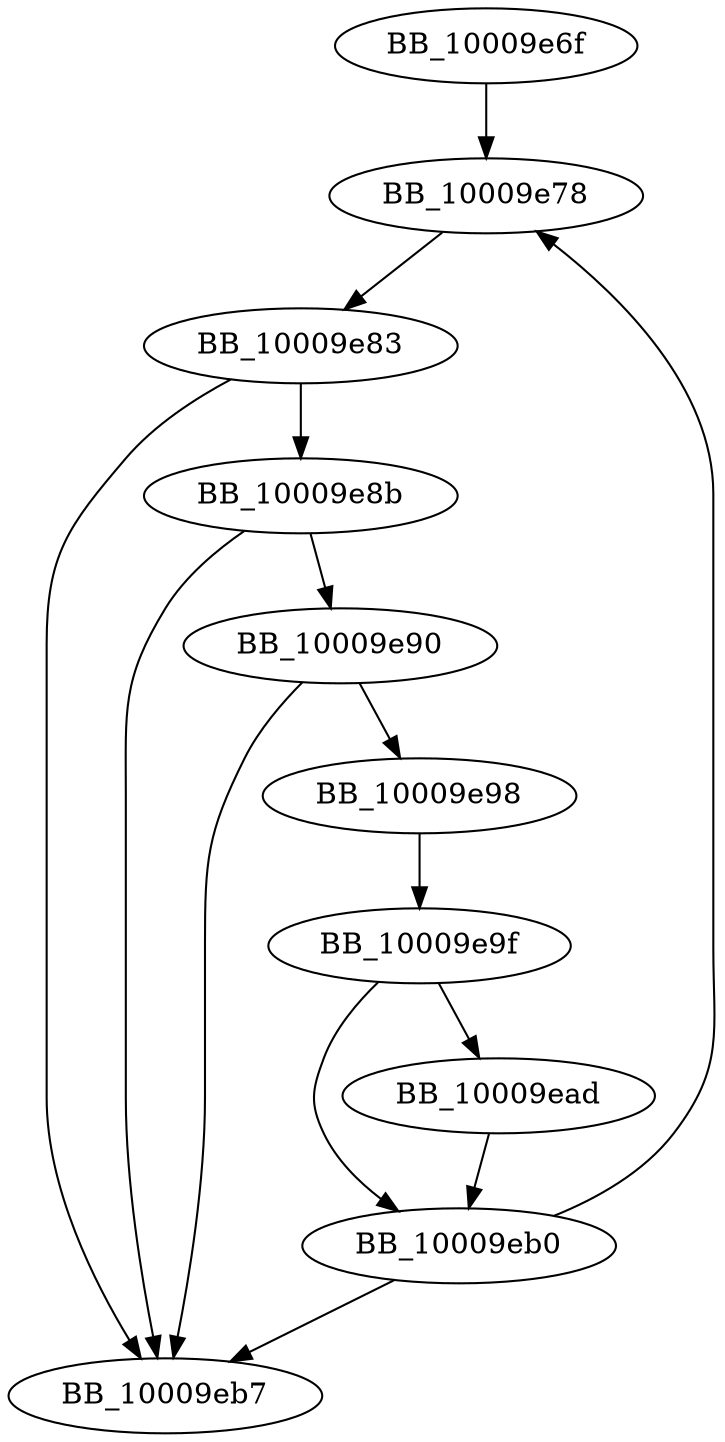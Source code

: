 DiGraph __realloc_crt{
BB_10009e6f->BB_10009e78
BB_10009e78->BB_10009e83
BB_10009e83->BB_10009e8b
BB_10009e83->BB_10009eb7
BB_10009e8b->BB_10009e90
BB_10009e8b->BB_10009eb7
BB_10009e90->BB_10009e98
BB_10009e90->BB_10009eb7
BB_10009e98->BB_10009e9f
BB_10009e9f->BB_10009ead
BB_10009e9f->BB_10009eb0
BB_10009ead->BB_10009eb0
BB_10009eb0->BB_10009e78
BB_10009eb0->BB_10009eb7
}
